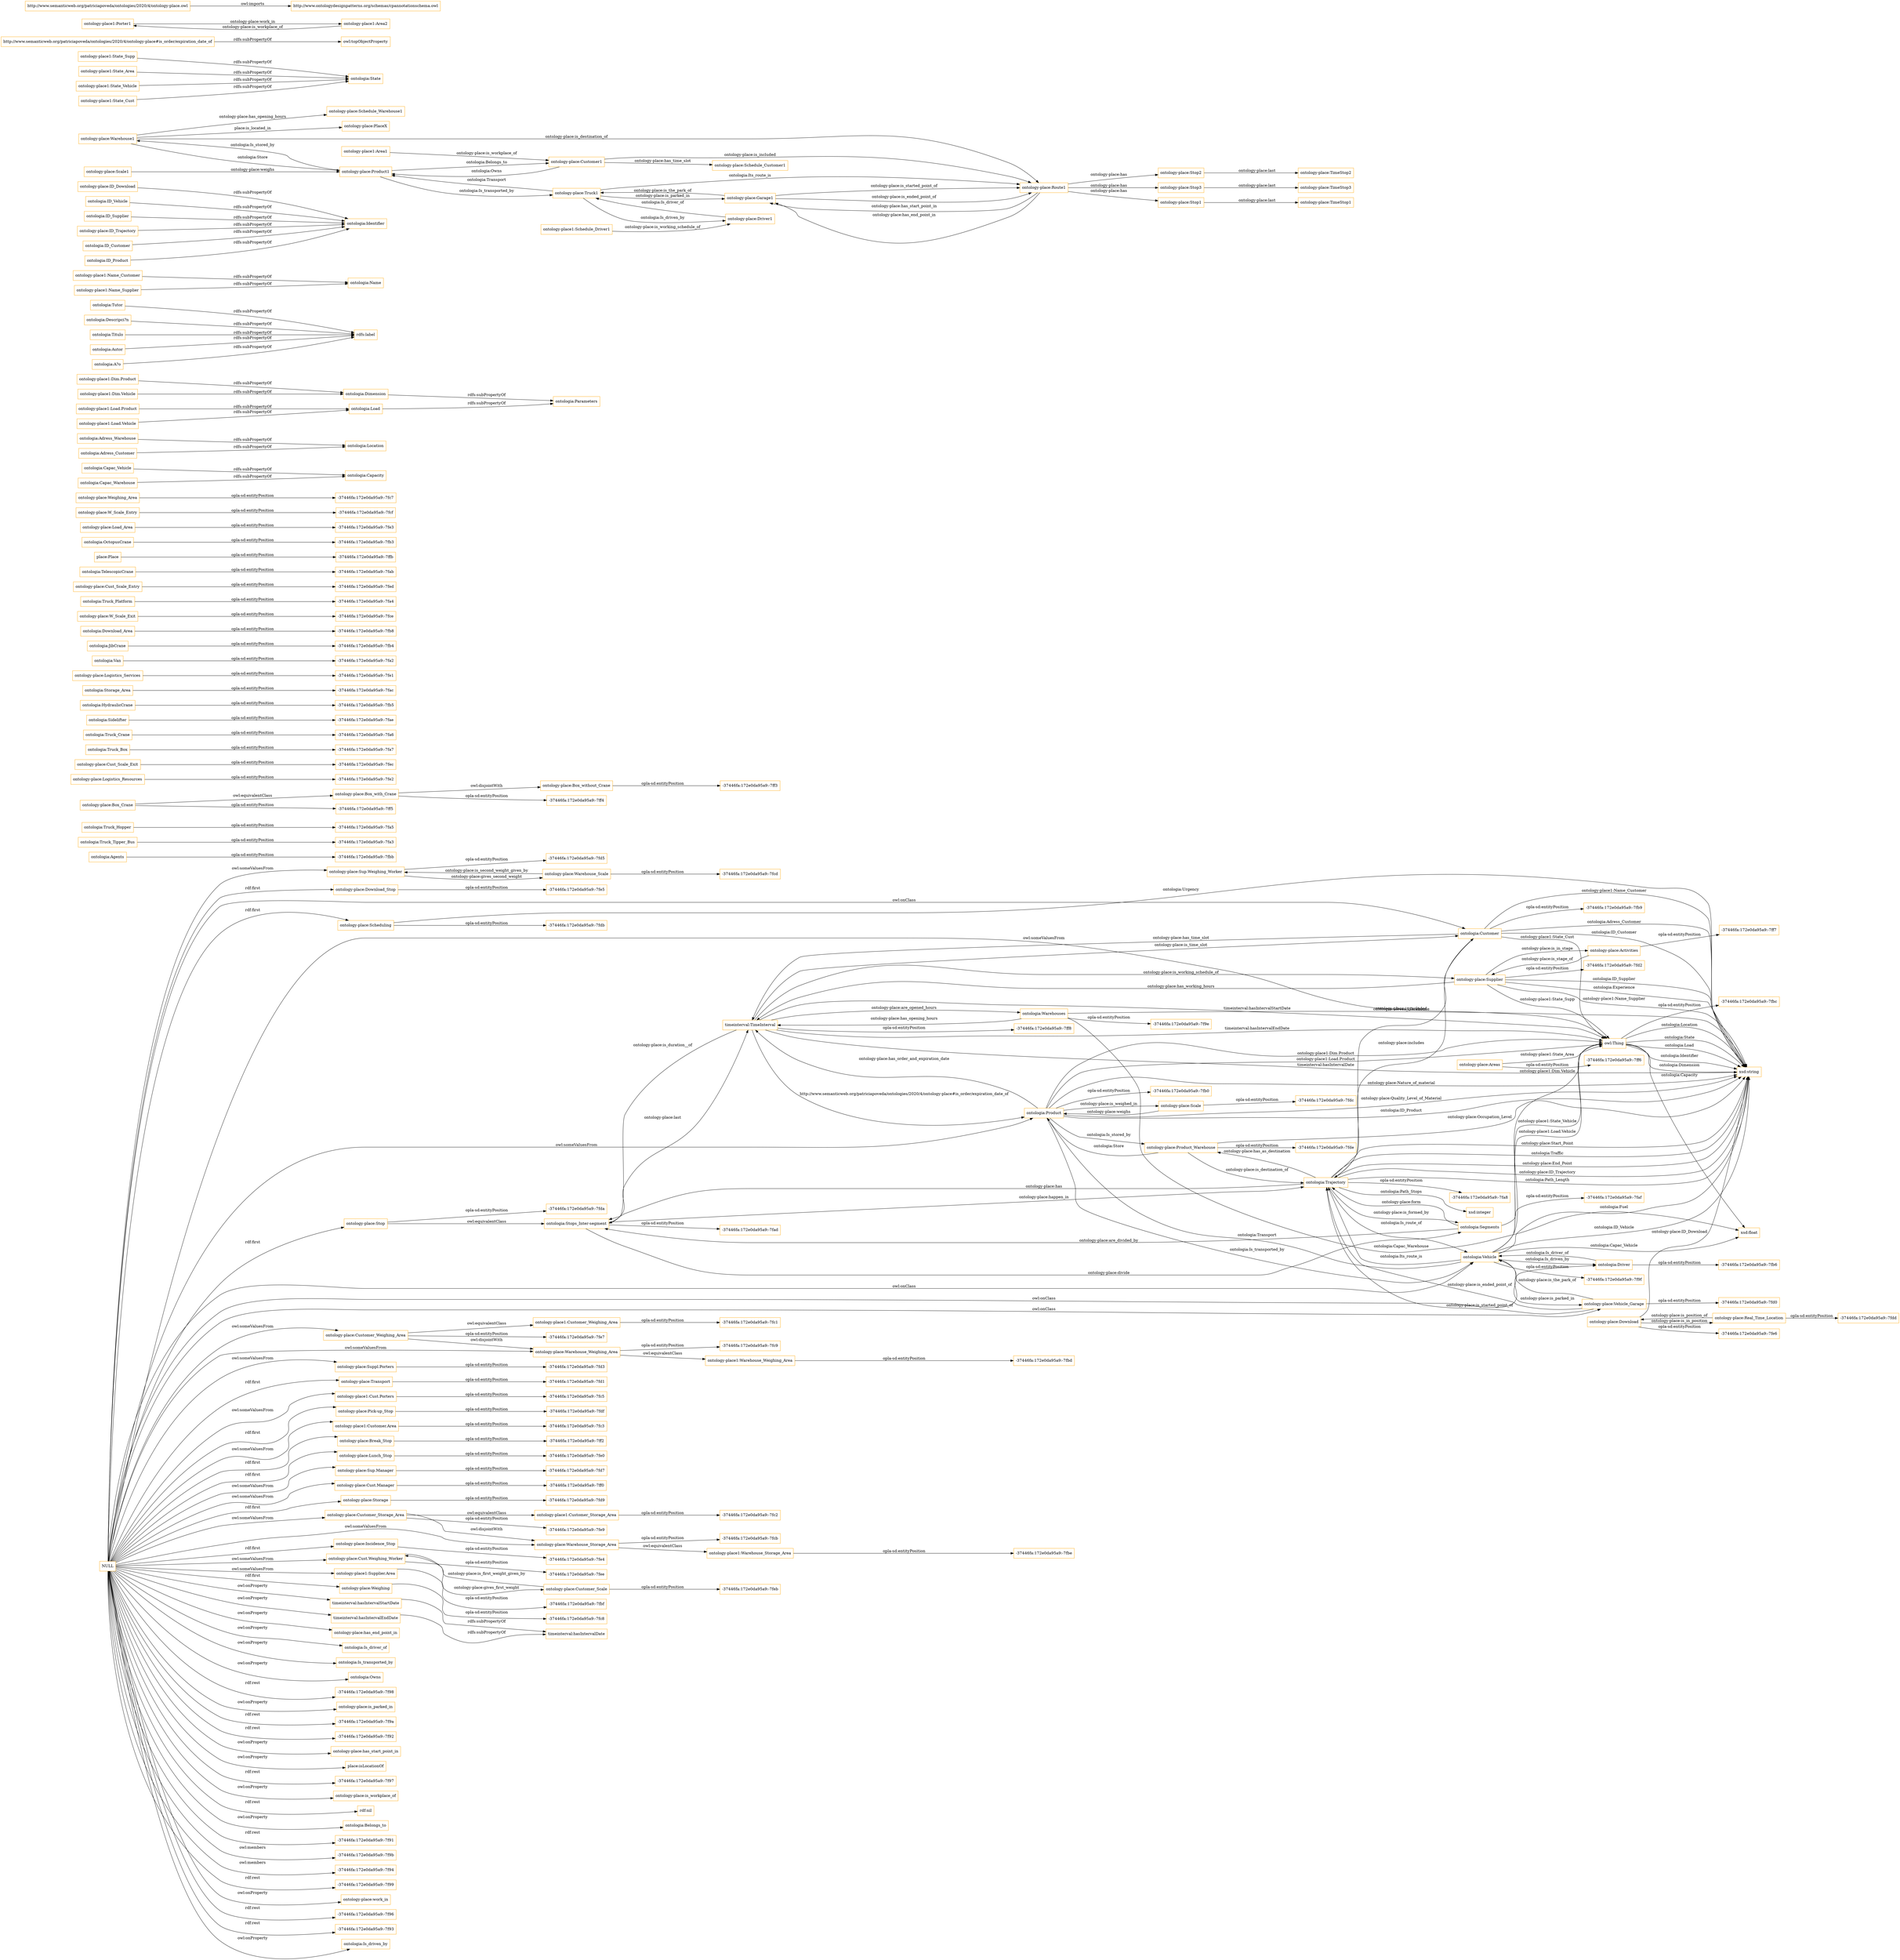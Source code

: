 digraph ar2dtool_diagram { 
rankdir=LR;
size="1501"
node [shape = rectangle, color="orange"]; "ontology-place:Sup.Weighing_Worker" "ontology-place:Supplier" "ontology-place:Download_Stop" "ontologia:Agents" "ontology-place:Customer_Scale" "ontologia:Truck_Tipper_Bus" "ontology-place:Stop" "ontology-place:Customer_Weighing_Area" "ontologia:Truck_Hopper" "ontology-place:Box_Crane" "ontology-place:Suppl.Porters" "ontology-place:Scheduling" "ontologia:Driver" "ontology-place:Logistics_Resources" "ontology-place:Warehouse_Scale" "ontology-place:Transport" "ontology-place1:Cust.Porters" "ontology-place:Pick-up_Stop" "ontology-place1:Customer.Area" "ontology-place:Break_Stop" "ontologia:Warehouses" "ontology-place:Cust_Scale_Exit" "ontologia:Truck_Box" "ontology-place1:Warehouse_Weighing_Area" "timeinterval:TimeInterval" "ontologia:Truck_Crane" "ontologia:Sidelifter" "ontologia:HydraulicCrane" "ontology-place:Lunch_Stop" "ontologia:Segments" "ontology-place:Sup.Manager" "ontologia:Storage_Area" "ontology-place:Vehicle_Garage" "ontologia:Stops_Inter-segment" "ontology-place:Logistics_Services" "ontology-place:Cust.Manager" "ontologia:Van" "ontology-place:Box_with_Crane" "ontologia:JibCrane" "ontology-place:Warehouse_Weighing_Area" "ontologia:Product" "ontology-place:Product_Warehouse" "ontologia:Download_Area" "ontology-place:W_Scale_Exit" "ontology-place1:Customer_Weighing_Area" "ontology-place1:Warehouse_Storage_Area" "ontologia:Customer" "ontology-place:Real_Time_Location" "ontology-place:Areas" "ontologia:Truck_Platform" "ontology-place:Cust_Scale_Entry" "ontology-place:Box_without_Crane" "ontology-place1:Customer_Storage_Area" "ontology-place:Activities" "ontology-place:Storage" "ontology-place:Warehouse_Storage_Area" "ontology-place:Scale" "owl:Thing" "ontologia:TelescopicCrane" "ontology-place:Customer_Storage_Area" "ontology-place:Incidence_Stop" "ontology-place:Download" "ontology-place:Cust.Weighing_Worker" "place:Place" "ontologia:OctopusCrane" "ontology-place1:Supplier.Area" "ontology-place:Weighing" "ontology-place:Load_Area" "ontology-place:W_Scale_Entry" "ontologia:Trajectory" "ontologia:Vehicle" "ontology-place:Weighing_Area" ; /*classes style*/
	"ontology-place:Warehouse_Storage_Area" -> "-37446fa:172e0da95a9:-7fcb" [ label = "opla-sd:entityPosition" ];
	"ontology-place:Warehouse_Storage_Area" -> "ontology-place1:Warehouse_Storage_Area" [ label = "owl:equivalentClass" ];
	"ontologia:Capac_Vehicle" -> "ontologia:Capacity" [ label = "rdfs:subPropertyOf" ];
	"ontologia:Adress_Warehouse" -> "ontologia:Location" [ label = "rdfs:subPropertyOf" ];
	"ontologia:Load" -> "ontologia:Parameters" [ label = "rdfs:subPropertyOf" ];
	"ontologia:Tutor" -> "rdfs:label" [ label = "rdfs:subPropertyOf" ];
	"ontology-place1:Name_Customer" -> "ontologia:Name" [ label = "rdfs:subPropertyOf" ];
	"ontology-place:W_Scale_Entry" -> "-37446fa:172e0da95a9:-7fcf" [ label = "opla-sd:entityPosition" ];
	"ontology-place1:Cust.Porters" -> "-37446fa:172e0da95a9:-7fc5" [ label = "opla-sd:entityPosition" ];
	"ontology-place1:Customer_Storage_Area" -> "-37446fa:172e0da95a9:-7fc2" [ label = "opla-sd:entityPosition" ];
	"ontology-place:Logistics_Resources" -> "-37446fa:172e0da95a9:-7fe2" [ label = "opla-sd:entityPosition" ];
	"ontology-place:Load_Area" -> "-37446fa:172e0da95a9:-7fe3" [ label = "opla-sd:entityPosition" ];
	"ontology-place:Customer_Scale" -> "-37446fa:172e0da95a9:-7feb" [ label = "opla-sd:entityPosition" ];
	"ontologia:Truck_Box" -> "-37446fa:172e0da95a9:-7fa7" [ label = "opla-sd:entityPosition" ];
	"ontologia:Dimension" -> "ontologia:Parameters" [ label = "rdfs:subPropertyOf" ];
	"ontology-place:ID_Download" -> "ontologia:Identifier" [ label = "rdfs:subPropertyOf" ];
	"ontology-place:Warehouse1" -> "ontology-place:Product1" [ label = "ontologia:Store" ];
	"ontology-place:Warehouse1" -> "ontology-place:Route1" [ label = "ontology-place:is_destination_of" ];
	"ontology-place:Warehouse1" -> "ontology-place:Schedule_Warehouse1" [ label = "ontology-place:has_opening_hours" ];
	"ontology-place:Warehouse1" -> "ontology-place:PlaceX" [ label = "place:is_located_in" ];
	"ontology-place1:State_Supp" -> "ontologia:State" [ label = "rdfs:subPropertyOf" ];
	"ontologia:Vehicle" -> "-37446fa:172e0da95a9:-7f9f" [ label = "opla-sd:entityPosition" ];
	"ontologia:ID_Vehicle" -> "ontologia:Identifier" [ label = "rdfs:subPropertyOf" ];
	"ontologia:ID_Supplier" -> "ontologia:Identifier" [ label = "rdfs:subPropertyOf" ];
	"ontology-place1:Name_Supplier" -> "ontologia:Name" [ label = "rdfs:subPropertyOf" ];
	"ontology-place:Customer_Storage_Area" -> "-37446fa:172e0da95a9:-7fe9" [ label = "opla-sd:entityPosition" ];
	"ontology-place:Customer_Storage_Area" -> "ontology-place:Warehouse_Storage_Area" [ label = "owl:disjointWith" ];
	"ontology-place:Customer_Storage_Area" -> "ontology-place1:Customer_Storage_Area" [ label = "owl:equivalentClass" ];
	"ontology-place:Cust_Scale_Exit" -> "-37446fa:172e0da95a9:-7fec" [ label = "opla-sd:entityPosition" ];
	"ontologia:HydraulicCrane" -> "-37446fa:172e0da95a9:-7fb5" [ label = "opla-sd:entityPosition" ];
	"ontologia:Truck_Platform" -> "-37446fa:172e0da95a9:-7fa4" [ label = "opla-sd:entityPosition" ];
	"ontology-place1:Load.Product" -> "ontologia:Load" [ label = "rdfs:subPropertyOf" ];
	"ontology-place:Box_Crane" -> "-37446fa:172e0da95a9:-7ff5" [ label = "opla-sd:entityPosition" ];
	"ontology-place:Box_Crane" -> "ontology-place:Box_with_Crane" [ label = "owl:equivalentClass" ];
	"ontology-place:Stop2" -> "ontology-place:TimeStop2" [ label = "ontology-place:last" ];
	"ontology-place1:Supplier.Area" -> "-37446fa:172e0da95a9:-7fbf" [ label = "opla-sd:entityPosition" ];
	"ontology-place1:Warehouse_Storage_Area" -> "-37446fa:172e0da95a9:-7fbe" [ label = "opla-sd:entityPosition" ];
	"ontology-place:W_Scale_Exit" -> "-37446fa:172e0da95a9:-7fce" [ label = "opla-sd:entityPosition" ];
	"ontology-place1:Customer.Area" -> "-37446fa:172e0da95a9:-7fc3" [ label = "opla-sd:entityPosition" ];
	"timeinterval:hasIntervalStartDate" -> "timeinterval:hasIntervalDate" [ label = "rdfs:subPropertyOf" ];
	"ontologia:Agents" -> "-37446fa:172e0da95a9:-7fbb" [ label = "opla-sd:entityPosition" ];
	"ontology-place:Scale1" -> "ontology-place:Product1" [ label = "ontology-place:weighs" ];
	"ontology-place1:State_Area" -> "ontologia:State" [ label = "rdfs:subPropertyOf" ];
	"ontology-place1:Load.Vehicle" -> "ontologia:Load" [ label = "rdfs:subPropertyOf" ];
	"ontology-place1:Warehouse_Weighing_Area" -> "-37446fa:172e0da95a9:-7fbd" [ label = "opla-sd:entityPosition" ];
	"ontology-place1:Area1" -> "ontology-place:Customer1" [ label = "ontology-place:is_workplace_of" ];
	"ontology-place:Warehouse_Scale" -> "-37446fa:172e0da95a9:-7fcd" [ label = "opla-sd:entityPosition" ];
	"ontology-place:Lunch_Stop" -> "-37446fa:172e0da95a9:-7fe0" [ label = "opla-sd:entityPosition" ];
	"http://www.semanticweb.org/patriciapoveda/ontologies/2020/4/ontology-place#is_order/expiration_date_of" -> "owl:topObjectProperty" [ label = "rdfs:subPropertyOf" ];
	"ontologia:Trajectory" -> "-37446fa:172e0da95a9:-7fa8" [ label = "opla-sd:entityPosition" ];
	"ontology-place:Download" -> "-37446fa:172e0da95a9:-7fe6" [ label = "opla-sd:entityPosition" ];
	"ontology-place:Box_with_Crane" -> "-37446fa:172e0da95a9:-7ff4" [ label = "opla-sd:entityPosition" ];
	"ontology-place:Box_with_Crane" -> "ontology-place:Box_without_Crane" [ label = "owl:disjointWith" ];
	"ontologia:Truck_Crane" -> "-37446fa:172e0da95a9:-7fa6" [ label = "opla-sd:entityPosition" ];
	"ontologia:Segments" -> "-37446fa:172e0da95a9:-7faf" [ label = "opla-sd:entityPosition" ];
	"ontology-place:Incidence_Stop" -> "-37446fa:172e0da95a9:-7fe4" [ label = "opla-sd:entityPosition" ];
	"ontology-place:Vehicle_Garage" -> "-37446fa:172e0da95a9:-7fd0" [ label = "opla-sd:entityPosition" ];
	"ontology-place1:Schedule_Driver1" -> "ontology-place:Driver1" [ label = "ontology-place:is_working_schedule_of" ];
	"ontology-place1:Porter1" -> "ontology-place1:Area2" [ label = "ontology-place:work_in" ];
	"ontology-place:Areas" -> "-37446fa:172e0da95a9:-7ff6" [ label = "opla-sd:entityPosition" ];
	"http://www.semanticweb.org/patriciapoveda/ontologies/2020/4/ontology-place.owl" -> "http://www.ontologydesignpatterns.org/schemas/cpannotationschema.owl" [ label = "owl:imports" ];
	"ontology-place:Real_Time_Location" -> "-37446fa:172e0da95a9:-7fdd" [ label = "opla-sd:entityPosition" ];
	"ontology-place:Box_without_Crane" -> "-37446fa:172e0da95a9:-7ff3" [ label = "opla-sd:entityPosition" ];
	"ontology-place:Driver1" -> "ontology-place:Truck1" [ label = "ontologia:Is_driver_of" ];
	"ontology-place:Sup.Manager" -> "-37446fa:172e0da95a9:-7fd7" [ label = "opla-sd:entityPosition" ];
	"ontology-place:ID_Trajectory" -> "ontologia:Identifier" [ label = "rdfs:subPropertyOf" ];
	"ontologia:Download_Area" -> "-37446fa:172e0da95a9:-7fb8" [ label = "opla-sd:entityPosition" ];
	"ontologia:ID_Customer" -> "ontologia:Identifier" [ label = "rdfs:subPropertyOf" ];
	"ontologia:Customer" -> "-37446fa:172e0da95a9:-7fb9" [ label = "opla-sd:entityPosition" ];
	"ontologia:Sidelifter" -> "-37446fa:172e0da95a9:-7fae" [ label = "opla-sd:entityPosition" ];
	"ontology-place:Suppl.Porters" -> "-37446fa:172e0da95a9:-7fd3" [ label = "opla-sd:entityPosition" ];
	"ontologia:Product" -> "-37446fa:172e0da95a9:-7fb0" [ label = "opla-sd:entityPosition" ];
	"ontologia:ID_Product" -> "ontologia:Identifier" [ label = "rdfs:subPropertyOf" ];
	"ontology-place:Supplier" -> "-37446fa:172e0da95a9:-7fd2" [ label = "opla-sd:entityPosition" ];
	"ontology-place:Product1" -> "ontology-place:Warehouse1" [ label = "ontologia:Is_stored_by" ];
	"ontology-place:Product1" -> "ontology-place:Truck1" [ label = "ontologia:Is_transported_by" ];
	"ontology-place:Product1" -> "ontology-place:Customer1" [ label = "ontologia:Belongs_to" ];
	"ontologia:Warehouses" -> "-37446fa:172e0da95a9:-7f9e" [ label = "opla-sd:entityPosition" ];
	"ontology-place:Logistics_Services" -> "-37446fa:172e0da95a9:-7fe1" [ label = "opla-sd:entityPosition" ];
	"ontologia:Descripci?n" -> "rdfs:label" [ label = "rdfs:subPropertyOf" ];
	"ontology-place:Scale" -> "-37446fa:172e0da95a9:-7fdc" [ label = "opla-sd:entityPosition" ];
	"ontology-place:Stop3" -> "ontology-place:TimeStop3" [ label = "ontology-place:last" ];
	"ontology-place1:State_Vehicle" -> "ontologia:State" [ label = "rdfs:subPropertyOf" ];
	"ontology-place:Download_Stop" -> "-37446fa:172e0da95a9:-7fe5" [ label = "opla-sd:entityPosition" ];
	"ontology-place:Scheduling" -> "-37446fa:172e0da95a9:-7fdb" [ label = "opla-sd:entityPosition" ];
	"ontologia:Truck_Hopper" -> "-37446fa:172e0da95a9:-7fa5" [ label = "opla-sd:entityPosition" ];
	"ontology-place1:State_Cust" -> "ontologia:State" [ label = "rdfs:subPropertyOf" ];
	"ontologia:Titulo" -> "rdfs:label" [ label = "rdfs:subPropertyOf" ];
	"ontology-place:Pick-up_Stop" -> "-37446fa:172e0da95a9:-7fdf" [ label = "opla-sd:entityPosition" ];
	"ontology-place1:Dim.Product" -> "ontologia:Dimension" [ label = "rdfs:subPropertyOf" ];
	"owl:Thing" -> "-37446fa:172e0da95a9:-7fbc" [ label = "opla-sd:entityPosition" ];
	"ontologia:TelescopicCrane" -> "-37446fa:172e0da95a9:-7fab" [ label = "opla-sd:entityPosition" ];
	"ontology-place1:Customer_Weighing_Area" -> "-37446fa:172e0da95a9:-7fc1" [ label = "opla-sd:entityPosition" ];
	"ontology-place1:Area2" -> "ontology-place1:Porter1" [ label = "ontology-place:is_workplace_of" ];
	"timeinterval:hasIntervalEndDate" -> "timeinterval:hasIntervalDate" [ label = "rdfs:subPropertyOf" ];
	"ontology-place:Transport" -> "-37446fa:172e0da95a9:-7fd1" [ label = "opla-sd:entityPosition" ];
	"ontology-place:Storage" -> "-37446fa:172e0da95a9:-7fd9" [ label = "opla-sd:entityPosition" ];
	"ontologia:Adress_Customer" -> "ontologia:Location" [ label = "rdfs:subPropertyOf" ];
	"place:Place" -> "-37446fa:172e0da95a9:-7ffb" [ label = "opla-sd:entityPosition" ];
	"ontology-place1:Dim.Vehicle" -> "ontologia:Dimension" [ label = "rdfs:subPropertyOf" ];
	"timeinterval:TimeInterval" -> "-37446fa:172e0da95a9:-7ff8" [ label = "opla-sd:entityPosition" ];
	"ontologia:JibCrane" -> "-37446fa:172e0da95a9:-7fb4" [ label = "opla-sd:entityPosition" ];
	"ontologia:OctopusCrane" -> "-37446fa:172e0da95a9:-7fb3" [ label = "opla-sd:entityPosition" ];
	"ontology-place:Cust.Weighing_Worker" -> "-37446fa:172e0da95a9:-7fee" [ label = "opla-sd:entityPosition" ];
	"ontology-place:Customer1" -> "ontology-place:Product1" [ label = "ontologia:Owns" ];
	"ontology-place:Customer1" -> "ontology-place:Route1" [ label = "ontology-place:is_included" ];
	"ontology-place:Customer1" -> "ontology-place:Schedule_Customer1" [ label = "ontology-place:has_time_slot" ];
	"ontologia:Storage_Area" -> "-37446fa:172e0da95a9:-7fac" [ label = "opla-sd:entityPosition" ];
	"ontology-place:Warehouse_Weighing_Area" -> "-37446fa:172e0da95a9:-7fc9" [ label = "opla-sd:entityPosition" ];
	"ontology-place:Warehouse_Weighing_Area" -> "ontology-place1:Warehouse_Weighing_Area" [ label = "owl:equivalentClass" ];
	"ontology-place:Break_Stop" -> "-37446fa:172e0da95a9:-7ff2" [ label = "opla-sd:entityPosition" ];
	"ontologia:Truck_Tipper_Bus" -> "-37446fa:172e0da95a9:-7fa3" [ label = "opla-sd:entityPosition" ];
	"ontologia:Van" -> "-37446fa:172e0da95a9:-7fa2" [ label = "opla-sd:entityPosition" ];
	"ontologia:Driver" -> "-37446fa:172e0da95a9:-7fb6" [ label = "opla-sd:entityPosition" ];
	"NULL" -> "ontology-place:has_end_point_in" [ label = "owl:onProperty" ];
	"NULL" -> "ontologia:Is_driver_of" [ label = "owl:onProperty" ];
	"NULL" -> "ontology-place:Customer_Weighing_Area" [ label = "owl:someValuesFrom" ];
	"NULL" -> "ontologia:Is_transported_by" [ label = "owl:onProperty" ];
	"NULL" -> "ontologia:Owns" [ label = "owl:onProperty" ];
	"NULL" -> "ontologia:Vehicle" [ label = "owl:onClass" ];
	"NULL" -> "-37446fa:172e0da95a9:-7f98" [ label = "rdf:rest" ];
	"NULL" -> "owl:Thing" [ label = "owl:someValuesFrom" ];
	"NULL" -> "ontology-place:is_parked_in" [ label = "owl:onProperty" ];
	"NULL" -> "ontology-place:Scheduling" [ label = "rdf:first" ];
	"NULL" -> "-37446fa:172e0da95a9:-7f9a" [ label = "rdf:rest" ];
	"NULL" -> "ontology-place:Lunch_Stop" [ label = "rdf:first" ];
	"NULL" -> "ontology-place:Cust.Manager" [ label = "owl:someValuesFrom" ];
	"NULL" -> "ontology-place:Break_Stop" [ label = "rdf:first" ];
	"NULL" -> "-37446fa:172e0da95a9:-7f92" [ label = "rdf:rest" ];
	"NULL" -> "ontologia:Product" [ label = "owl:someValuesFrom" ];
	"NULL" -> "ontology-place:Storage" [ label = "rdf:first" ];
	"NULL" -> "ontology-place:Weighing" [ label = "rdf:first" ];
	"NULL" -> "ontology-place:has_start_point_in" [ label = "owl:onProperty" ];
	"NULL" -> "ontology-place:Download_Stop" [ label = "rdf:first" ];
	"NULL" -> "ontology-place:Customer_Storage_Area" [ label = "owl:someValuesFrom" ];
	"NULL" -> "ontology-place:Warehouse_Storage_Area" [ label = "owl:someValuesFrom" ];
	"NULL" -> "ontology-place:Suppl.Porters" [ label = "owl:someValuesFrom" ];
	"NULL" -> "place:isLocationOf" [ label = "owl:onProperty" ];
	"NULL" -> "timeinterval:hasIntervalStartDate" [ label = "owl:onProperty" ];
	"NULL" -> "-37446fa:172e0da95a9:-7f97" [ label = "rdf:rest" ];
	"NULL" -> "ontology-place:Incidence_Stop" [ label = "rdf:first" ];
	"NULL" -> "ontology-place:is_workplace_of" [ label = "owl:onProperty" ];
	"NULL" -> "rdf:nil" [ label = "rdf:rest" ];
	"NULL" -> "ontologia:Belongs_to" [ label = "owl:onProperty" ];
	"NULL" -> "ontology-place1:Supplier.Area" [ label = "owl:someValuesFrom" ];
	"NULL" -> "ontologia:Customer" [ label = "owl:onClass" ];
	"NULL" -> "-37446fa:172e0da95a9:-7f91" [ label = "rdf:rest" ];
	"NULL" -> "-37446fa:172e0da95a9:-7f9b" [ label = "owl:members" ];
	"NULL" -> "timeinterval:hasIntervalEndDate" [ label = "owl:onProperty" ];
	"NULL" -> "ontology-place:Stop" [ label = "rdf:first" ];
	"NULL" -> "ontology-place:Sup.Manager" [ label = "owl:someValuesFrom" ];
	"NULL" -> "ontology-place1:Cust.Porters" [ label = "owl:someValuesFrom" ];
	"NULL" -> "-37446fa:172e0da95a9:-7f94" [ label = "owl:members" ];
	"NULL" -> "ontology-place:Transport" [ label = "rdf:first" ];
	"NULL" -> "ontology-place:Pick-up_Stop" [ label = "rdf:first" ];
	"NULL" -> "ontology-place:Vehicle_Garage" [ label = "owl:onClass" ];
	"NULL" -> "-37446fa:172e0da95a9:-7f99" [ label = "rdf:rest" ];
	"NULL" -> "ontology-place:work_in" [ label = "owl:onProperty" ];
	"NULL" -> "-37446fa:172e0da95a9:-7f96" [ label = "rdf:rest" ];
	"NULL" -> "ontology-place:Warehouse_Weighing_Area" [ label = "owl:someValuesFrom" ];
	"NULL" -> "ontologia:Driver" [ label = "owl:onClass" ];
	"NULL" -> "-37446fa:172e0da95a9:-7f93" [ label = "rdf:rest" ];
	"NULL" -> "ontology-place:Sup.Weighing_Worker" [ label = "owl:someValuesFrom" ];
	"NULL" -> "ontology-place1:Customer.Area" [ label = "owl:someValuesFrom" ];
	"NULL" -> "ontology-place:Cust.Weighing_Worker" [ label = "owl:someValuesFrom" ];
	"NULL" -> "ontologia:Is_driven_by" [ label = "owl:onProperty" ];
	"ontology-place:Stop1" -> "ontology-place:TimeStop1" [ label = "ontology-place:last" ];
	"ontology-place:Truck1" -> "ontology-place:Route1" [ label = "ontologia:Its_route_is" ];
	"ontology-place:Truck1" -> "ontology-place:Garage1" [ label = "ontology-place:is_parked_in" ];
	"ontology-place:Truck1" -> "ontology-place:Driver1" [ label = "ontologia:Is_driven_by" ];
	"ontology-place:Truck1" -> "ontology-place:Product1" [ label = "ontologia:Transport" ];
	"ontologia:Capac_Warehouse" -> "ontologia:Capacity" [ label = "rdfs:subPropertyOf" ];
	"ontology-place:Route1" -> "ontology-place:Stop2" [ label = "ontology-place:has" ];
	"ontology-place:Route1" -> "ontology-place:Stop1" [ label = "ontology-place:has" ];
	"ontology-place:Route1" -> "ontology-place:Garage1" [ label = "ontology-place:has_start_point_in" ];
	"ontology-place:Route1" -> "ontology-place:Stop3" [ label = "ontology-place:has" ];
	"ontology-place:Route1" -> "ontology-place:Garage1" [ label = "ontology-place:has_end_point_in" ];
	"ontology-place:Garage1" -> "ontology-place:Truck1" [ label = "ontology-place:is_the_park_of" ];
	"ontology-place:Garage1" -> "ontology-place:Route1" [ label = "ontology-place:is_started_point_of" ];
	"ontology-place:Garage1" -> "ontology-place:Route1" [ label = "ontology-place:is_ended_point_of" ];
	"ontology-place:Activities" -> "-37446fa:172e0da95a9:-7ff7" [ label = "opla-sd:entityPosition" ];
	"ontology-place:Customer_Weighing_Area" -> "-37446fa:172e0da95a9:-7fe7" [ label = "opla-sd:entityPosition" ];
	"ontology-place:Customer_Weighing_Area" -> "ontology-place:Warehouse_Weighing_Area" [ label = "owl:disjointWith" ];
	"ontology-place:Customer_Weighing_Area" -> "ontology-place1:Customer_Weighing_Area" [ label = "owl:equivalentClass" ];
	"ontology-place:Sup.Weighing_Worker" -> "-37446fa:172e0da95a9:-7fd5" [ label = "opla-sd:entityPosition" ];
	"ontology-place:Cust_Scale_Entry" -> "-37446fa:172e0da95a9:-7fed" [ label = "opla-sd:entityPosition" ];
	"ontology-place:Weighing_Area" -> "-37446fa:172e0da95a9:-7fc7" [ label = "opla-sd:entityPosition" ];
	"ontologia:Autor" -> "rdfs:label" [ label = "rdfs:subPropertyOf" ];
	"ontology-place:Cust.Manager" -> "-37446fa:172e0da95a9:-7ff0" [ label = "opla-sd:entityPosition" ];
	"ontology-place:Weighing" -> "-37446fa:172e0da95a9:-7fc8" [ label = "opla-sd:entityPosition" ];
	"ontology-place:Stop" -> "-37446fa:172e0da95a9:-7fda" [ label = "opla-sd:entityPosition" ];
	"ontology-place:Stop" -> "ontologia:Stops_Inter-segment" [ label = "owl:equivalentClass" ];
	"ontology-place:Product_Warehouse" -> "-37446fa:172e0da95a9:-7fde" [ label = "opla-sd:entityPosition" ];
	"ontologia:Stops_Inter-segment" -> "-37446fa:172e0da95a9:-7fad" [ label = "opla-sd:entityPosition" ];
	"ontologia:A?o" -> "rdfs:label" [ label = "rdfs:subPropertyOf" ];
	"ontologia:Trajectory" -> "ontologia:Vehicle" [ label = "ontologia:Is_route_of" ];
	"ontologia:Vehicle" -> "ontologia:Trajectory" [ label = "ontologia:Its_route_is" ];
	"ontologia:Product" -> "ontology-place:Product_Warehouse" [ label = "ontologia:Is_stored_by" ];
	"ontologia:Stops_Inter-segment" -> "ontologia:Segments" [ label = "ontology-place:divide" ];
	"ontologia:Segments" -> "ontologia:Stops_Inter-segment" [ label = "ontology-place:are_divided_by" ];
	"timeinterval:TimeInterval" -> "owl:Thing" [ label = "timeinterval:hasIntervalStartDate" ];
	"ontologia:Vehicle" -> "xsd:string" [ label = "ontologia:Fuel" ];
	"ontologia:Vehicle" -> "owl:Thing" [ label = "ontology-place1:Dim.Vehicle" ];
	"ontologia:Product" -> "timeinterval:TimeInterval" [ label = "ontology-place:has_order_and_expiration_date" ];
	"timeinterval:TimeInterval" -> "owl:Thing" [ label = "timeinterval:hasIntervalEndDate" ];
	"ontologia:Trajectory" -> "xsd:string" [ label = "ontology-place:ID_Trajectory" ];
	"ontologia:Trajectory" -> "xsd:integer" [ label = "ontologia:Path_Stops" ];
	"ontologia:Trajectory" -> "ontologia:Customer" [ label = "ontology-place:includes" ];
	"timeinterval:TimeInterval" -> "ontologia:Warehouses" [ label = "ontology-place:are_opened_hours" ];
	"ontology-place:Warehouse_Scale" -> "ontology-place:Sup.Weighing_Worker" [ label = "ontology-place:is_second_weight_given_by" ];
	"ontology-place:Product_Warehouse" -> "ontologia:Product" [ label = "ontologia:Store" ];
	"timeinterval:TimeInterval" -> "ontologia:Stops_Inter-segment" [ label = "ontology-place:is_duration__of" ];
	"ontology-place:Supplier" -> "xsd:string" [ label = "ontologia:Experience" ];
	"owl:Thing" -> "xsd:string" [ label = "ontologia:Dimension" ];
	"ontologia:Customer" -> "timeinterval:TimeInterval" [ label = "ontology-place:has_time_slot" ];
	"ontology-place:Areas" -> "owl:Thing" [ label = "ontology-place1:State_Area" ];
	"timeinterval:TimeInterval" -> "ontologia:Product" [ label = "http://www.semanticweb.org/patriciapoveda/ontologies/2020/4/ontology-place#is_order/expiration_date_of" ];
	"timeinterval:TimeInterval" -> "xsd:string" [ label = "timeinterval:hasIntervalDate" ];
	"ontologia:Customer" -> "xsd:string" [ label = "ontologia:ID_Customer" ];
	"ontologia:Product" -> "ontology-place:Scale" [ label = "ontology-place:is_weighed_in" ];
	"ontologia:Trajectory" -> "xsd:string" [ label = "ontologia:Path_Length" ];
	"owl:Thing" -> "xsd:string" [ label = "ontologia:Location" ];
	"ontology-place:Supplier" -> "ontology-place:Activities" [ label = "ontology-place:is_in_stage" ];
	"ontology-place:Download" -> "xsd:string" [ label = "ontology-place:ID_Download" ];
	"ontologia:Segments" -> "ontologia:Trajectory" [ label = "ontology-place:form" ];
	"ontologia:Product" -> "ontologia:Vehicle" [ label = "ontologia:Is_transported_by" ];
	"ontologia:Product" -> "xsd:string" [ label = "ontology-place:Nature_of_material" ];
	"ontologia:Customer" -> "xsd:string" [ label = "ontology-place1:Name_Customer" ];
	"ontology-place:Sup.Weighing_Worker" -> "ontology-place:Warehouse_Scale" [ label = "ontology-place:gives_second_weight" ];
	"ontologia:Vehicle" -> "xsd:float" [ label = "ontologia:Capac_Vehicle" ];
	"ontology-place:Vehicle_Garage" -> "ontologia:Vehicle" [ label = "ontology-place:is_the_park_of" ];
	"ontologia:Trajectory" -> "xsd:string" [ label = "ontology-place:Start_Point" ];
	"ontology-place:Supplier" -> "timeinterval:TimeInterval" [ label = "ontology-place:has_working_hours" ];
	"ontologia:Customer" -> "xsd:string" [ label = "ontologia:Adress_Customer" ];
	"ontology-place:Cust.Weighing_Worker" -> "ontology-place:Customer_Scale" [ label = "ontology-place:gives_first_weight" ];
	"ontology-place:Supplier" -> "xsd:string" [ label = "ontology-place1:Name_Supplier" ];
	"owl:Thing" -> "xsd:string" [ label = "ontologia:State" ];
	"ontology-place:Supplier" -> "xsd:string" [ label = "ontologia:ID_Supplier" ];
	"owl:Thing" -> "xsd:float" [ label = "ontologia:Capacity" ];
	"ontologia:Trajectory" -> "xsd:string" [ label = "ontologia:Traffic" ];
	"ontology-place:Customer_Scale" -> "ontology-place:Cust.Weighing_Worker" [ label = "ontology-place:is_first_weight_given_by" ];
	"ontology-place:Scheduling" -> "xsd:string" [ label = "ontologia:Urgency" ];
	"ontology-place:Activities" -> "ontology-place:Supplier" [ label = "ontology-place:is_stage_of" ];
	"ontology-place:Product_Warehouse" -> "ontologia:Trajectory" [ label = "ontology-place:is_destination_of" ];
	"ontologia:Vehicle" -> "ontologia:Driver" [ label = "ontologia:Is_driven_by" ];
	"ontologia:Vehicle" -> "ontologia:Product" [ label = "ontologia:Transport" ];
	"ontologia:Trajectory" -> "ontologia:Segments" [ label = "ontology-place:is_formed_by" ];
	"ontologia:Trajectory" -> "xsd:string" [ label = "ontology-place:End_Point" ];
	"timeinterval:TimeInterval" -> "ontologia:Customer" [ label = "ontology-place:is_time_slot" ];
	"ontologia:Driver" -> "ontologia:Vehicle" [ label = "ontologia:Is_driver_of" ];
	"timeinterval:TimeInterval" -> "ontology-place:Supplier" [ label = "ontology-place:is_working_schedule_of" ];
	"ontologia:Customer" -> "ontologia:Trajectory" [ label = "ontology-place:is_included" ];
	"ontology-place:Vehicle_Garage" -> "ontologia:Trajectory" [ label = "ontology-place:is_started_point_of" ];
	"ontology-place:Scale" -> "ontologia:Product" [ label = "ontology-place:weighs" ];
	"ontology-place:Download" -> "ontology-place:Real_Time_Location" [ label = "ontology-place:is_in_position" ];
	"ontologia:Product" -> "owl:Thing" [ label = "ontology-place1:Dim.Product" ];
	"ontologia:Warehouses" -> "xsd:float" [ label = "ontologia:Capac_Warehouse" ];
	"ontologia:Product" -> "xsd:string" [ label = "ontology-place:Quality_Level_of_Material" ];
	"ontologia:Trajectory" -> "ontologia:Stops_Inter-segment" [ label = "ontology-place:has" ];
	"ontologia:Customer" -> "owl:Thing" [ label = "ontology-place1:State_Cust" ];
	"ontologia:Trajectory" -> "ontology-place:Product_Warehouse" [ label = "ontology-place:has_as_destination" ];
	"ontologia:Vehicle" -> "xsd:string" [ label = "ontologia:ID_Vehicle" ];
	"ontologia:Vehicle" -> "owl:Thing" [ label = "ontology-place1:State_Vehicle" ];
	"ontology-place:Supplier" -> "owl:Thing" [ label = "ontology-place1:State_Supp" ];
	"ontology-place:Vehicle_Garage" -> "ontologia:Trajectory" [ label = "ontology-place:is_ended_point_of" ];
	"ontologia:Warehouses" -> "xsd:string" [ label = "ontologia:Adress_Warehouse" ];
	"ontologia:Vehicle" -> "owl:Thing" [ label = "ontology-place1:Load.Vehicle" ];
	"ontology-place:Product_Warehouse" -> "xsd:string" [ label = "ontology-place:Occupation_Level" ];
	"ontology-place:Real_Time_Location" -> "ontology-place:Download" [ label = "ontology-place:is_position_of" ];
	"ontologia:Warehouses" -> "timeinterval:TimeInterval" [ label = "ontology-place:has_opening_hours" ];
	"ontologia:Product" -> "owl:Thing" [ label = "ontology-place1:Load.Product" ];
	"ontologia:Stops_Inter-segment" -> "ontologia:Trajectory" [ label = "ontology-place:happen_in" ];
	"owl:Thing" -> "xsd:string" [ label = "ontologia:Load" ];
	"ontologia:Stops_Inter-segment" -> "timeinterval:TimeInterval" [ label = "ontology-place:last" ];
	"owl:Thing" -> "xsd:string" [ label = "ontologia:Identifier" ];
	"ontologia:Product" -> "xsd:string" [ label = "ontologia:ID_Product" ];
	"ontologia:Vehicle" -> "ontology-place:Vehicle_Garage" [ label = "ontology-place:is_parked_in" ];

}
